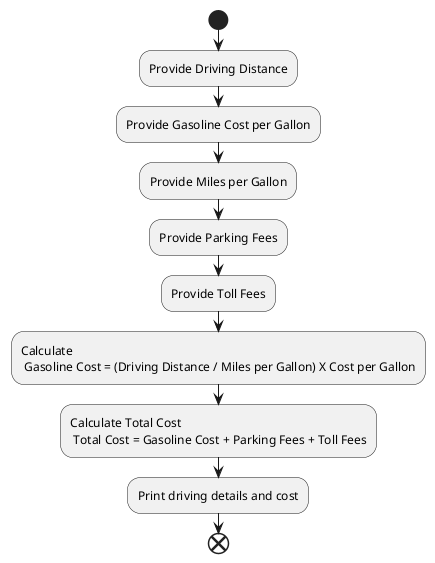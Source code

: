 @startuml

start

:Provide Driving Distance;
:Provide Gasoline Cost per Gallon;
:Provide Miles per Gallon;
:Provide Parking Fees;
:Provide Toll Fees;
:Calculate \n Gasoline Cost = (Driving Distance / Miles per Gallon) X Cost per Gallon;
:Calculate Total Cost\n Total Cost = Gasoline Cost + Parking Fees + Toll Fees;

:Print driving details and cost;

end
@enduml
